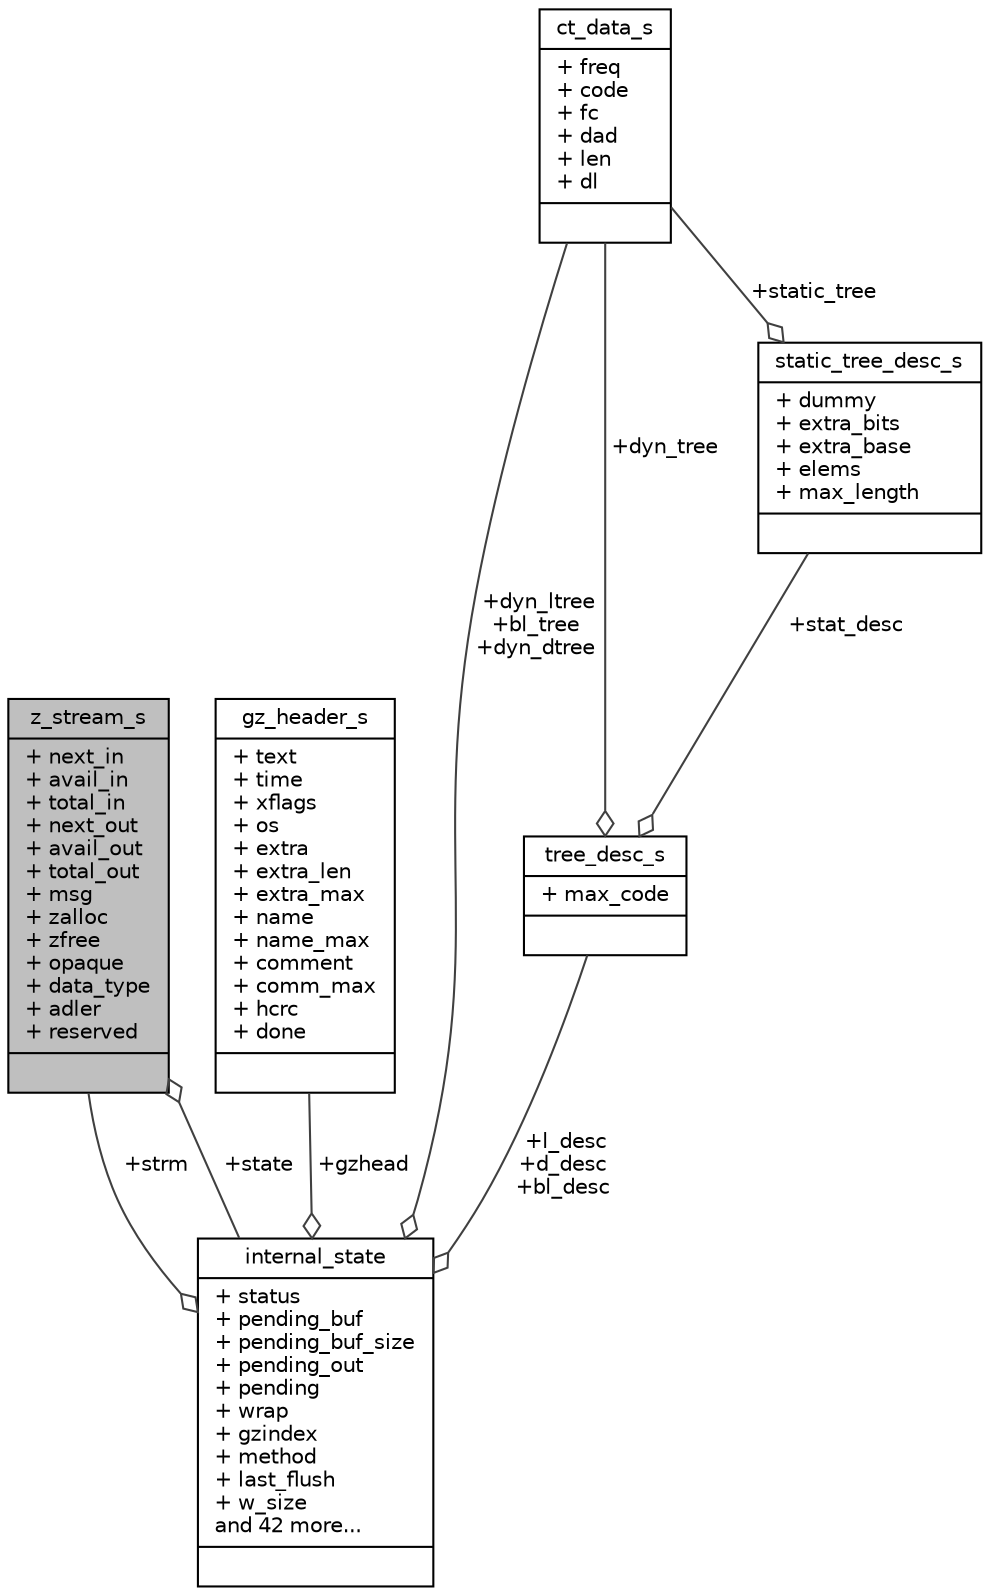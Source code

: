 digraph "z_stream_s"
{
 // INTERACTIVE_SVG=YES
  edge [fontname="Helvetica",fontsize="10",labelfontname="Helvetica",labelfontsize="10"];
  node [fontname="Helvetica",fontsize="10",shape=record];
  Node1 [label="{z_stream_s\n|+ next_in\l+ avail_in\l+ total_in\l+ next_out\l+ avail_out\l+ total_out\l+ msg\l+ zalloc\l+ zfree\l+ opaque\l+ data_type\l+ adler\l+ reserved\l|}",height=0.2,width=0.4,color="black", fillcolor="grey75", style="filled", fontcolor="black"];
  Node2 -> Node1 [color="grey25",fontsize="10",style="solid",label=" +state" ,arrowhead="odiamond",fontname="Helvetica"];
  Node2 [label="{internal_state\n|+ status\l+ pending_buf\l+ pending_buf_size\l+ pending_out\l+ pending\l+ wrap\l+ gzindex\l+ method\l+ last_flush\l+ w_size\land 42 more...\l|}",height=0.2,width=0.4,color="black", fillcolor="white", style="filled",URL="$structinternal__state.html"];
  Node3 -> Node2 [color="grey25",fontsize="10",style="solid",label=" +gzhead" ,arrowhead="odiamond",fontname="Helvetica"];
  Node3 [label="{gz_header_s\n|+ text\l+ time\l+ xflags\l+ os\l+ extra\l+ extra_len\l+ extra_max\l+ name\l+ name_max\l+ comment\l+ comm_max\l+ hcrc\l+ done\l|}",height=0.2,width=0.4,color="black", fillcolor="white", style="filled",URL="$structgz__header__s.html"];
  Node4 -> Node2 [color="grey25",fontsize="10",style="solid",label=" +l_desc\n+d_desc\n+bl_desc" ,arrowhead="odiamond",fontname="Helvetica"];
  Node4 [label="{tree_desc_s\n|+ max_code\l|}",height=0.2,width=0.4,color="black", fillcolor="white", style="filled",URL="$structtree__desc__s.html"];
  Node5 -> Node4 [color="grey25",fontsize="10",style="solid",label=" +stat_desc" ,arrowhead="odiamond",fontname="Helvetica"];
  Node5 [label="{static_tree_desc_s\n|+ dummy\l+ extra_bits\l+ extra_base\l+ elems\l+ max_length\l|}",height=0.2,width=0.4,color="black", fillcolor="white", style="filled",URL="$structstatic__tree__desc__s.html"];
  Node6 -> Node5 [color="grey25",fontsize="10",style="solid",label=" +static_tree" ,arrowhead="odiamond",fontname="Helvetica"];
  Node6 [label="{ct_data_s\n|+ freq\l+ code\l+ fc\l+ dad\l+ len\l+ dl\l|}",height=0.2,width=0.4,color="black", fillcolor="white", style="filled",URL="$structct__data__s.html"];
  Node6 -> Node4 [color="grey25",fontsize="10",style="solid",label=" +dyn_tree" ,arrowhead="odiamond",fontname="Helvetica"];
  Node1 -> Node2 [color="grey25",fontsize="10",style="solid",label=" +strm" ,arrowhead="odiamond",fontname="Helvetica"];
  Node6 -> Node2 [color="grey25",fontsize="10",style="solid",label=" +dyn_ltree\n+bl_tree\n+dyn_dtree" ,arrowhead="odiamond",fontname="Helvetica"];
}
